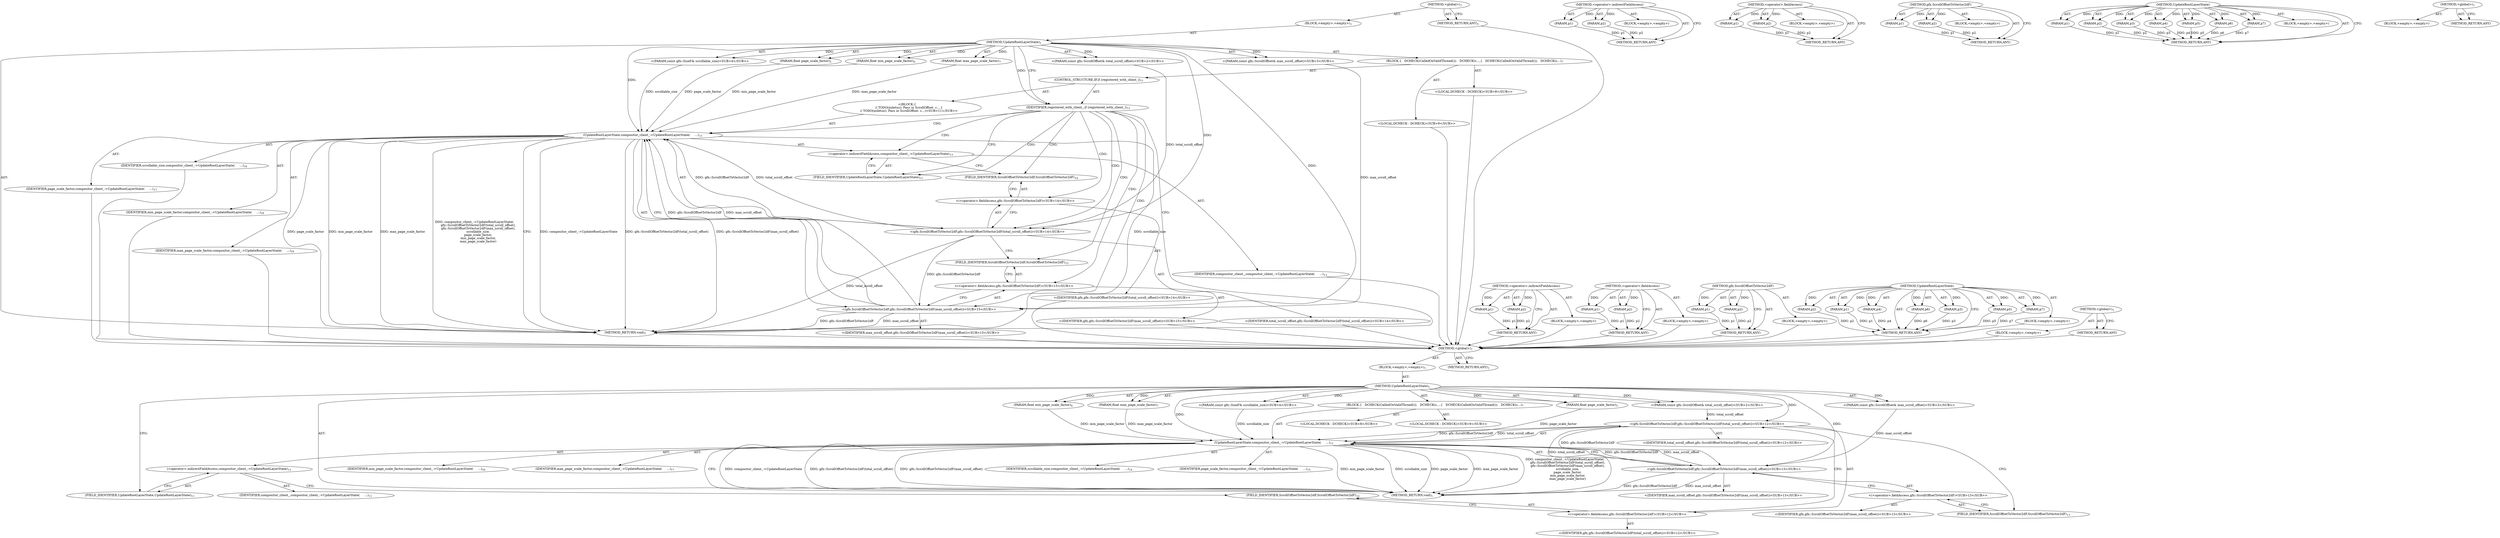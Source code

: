 digraph "&lt;global&gt;" {
vulnerable_6 [label=<(METHOD,&lt;global&gt;)<SUB>1</SUB>>];
vulnerable_7 [label=<(BLOCK,&lt;empty&gt;,&lt;empty&gt;)<SUB>1</SUB>>];
vulnerable_8 [label=<(METHOD,UpdateRootLayerState)<SUB>1</SUB>>];
vulnerable_9 [label="<(PARAM,const gfx::ScrollOffset&amp; total_scroll_offset)<SUB>2</SUB>>"];
vulnerable_10 [label="<(PARAM,const gfx::ScrollOffset&amp; max_scroll_offset)<SUB>3</SUB>>"];
vulnerable_11 [label="<(PARAM,const gfx::SizeF&amp; scrollable_size)<SUB>4</SUB>>"];
vulnerable_12 [label=<(PARAM,float page_scale_factor)<SUB>5</SUB>>];
vulnerable_13 [label=<(PARAM,float min_page_scale_factor)<SUB>6</SUB>>];
vulnerable_14 [label=<(PARAM,float max_page_scale_factor)<SUB>7</SUB>>];
vulnerable_15 [label=<(BLOCK,{
   DCHECK(CalledOnValidThread());
   DCHECK(c...,{
   DCHECK(CalledOnValidThread());
   DCHECK(c...)<SUB>7</SUB>>];
vulnerable_16 [label="<(LOCAL,DCHECK : DCHECK)<SUB>8</SUB>>"];
vulnerable_17 [label="<(LOCAL,DCHECK : DCHECK)<SUB>9</SUB>>"];
vulnerable_18 [label=<(UpdateRootLayerState,compositor_client_-&gt;UpdateRootLayerState(
     ...)<SUB>11</SUB>>];
vulnerable_19 [label=<(&lt;operator&gt;.indirectFieldAccess,compositor_client_-&gt;UpdateRootLayerState)<SUB>11</SUB>>];
vulnerable_20 [label=<(IDENTIFIER,compositor_client_,compositor_client_-&gt;UpdateRootLayerState(
     ...)<SUB>11</SUB>>];
vulnerable_21 [label=<(FIELD_IDENTIFIER,UpdateRootLayerState,UpdateRootLayerState)<SUB>11</SUB>>];
vulnerable_22 [label="<(gfx.ScrollOffsetToVector2dF,gfx::ScrollOffsetToVector2dF(total_scroll_offset))<SUB>12</SUB>>"];
vulnerable_23 [label="<(&lt;operator&gt;.fieldAccess,gfx::ScrollOffsetToVector2dF)<SUB>12</SUB>>"];
vulnerable_24 [label="<(IDENTIFIER,gfx,gfx::ScrollOffsetToVector2dF(total_scroll_offset))<SUB>12</SUB>>"];
vulnerable_25 [label=<(FIELD_IDENTIFIER,ScrollOffsetToVector2dF,ScrollOffsetToVector2dF)<SUB>12</SUB>>];
vulnerable_26 [label="<(IDENTIFIER,total_scroll_offset,gfx::ScrollOffsetToVector2dF(total_scroll_offset))<SUB>12</SUB>>"];
vulnerable_27 [label="<(gfx.ScrollOffsetToVector2dF,gfx::ScrollOffsetToVector2dF(max_scroll_offset))<SUB>13</SUB>>"];
vulnerable_28 [label="<(&lt;operator&gt;.fieldAccess,gfx::ScrollOffsetToVector2dF)<SUB>13</SUB>>"];
vulnerable_29 [label="<(IDENTIFIER,gfx,gfx::ScrollOffsetToVector2dF(max_scroll_offset))<SUB>13</SUB>>"];
vulnerable_30 [label=<(FIELD_IDENTIFIER,ScrollOffsetToVector2dF,ScrollOffsetToVector2dF)<SUB>13</SUB>>];
vulnerable_31 [label="<(IDENTIFIER,max_scroll_offset,gfx::ScrollOffsetToVector2dF(max_scroll_offset))<SUB>13</SUB>>"];
vulnerable_32 [label=<(IDENTIFIER,scrollable_size,compositor_client_-&gt;UpdateRootLayerState(
     ...)<SUB>14</SUB>>];
vulnerable_33 [label=<(IDENTIFIER,page_scale_factor,compositor_client_-&gt;UpdateRootLayerState(
     ...)<SUB>15</SUB>>];
vulnerable_34 [label=<(IDENTIFIER,min_page_scale_factor,compositor_client_-&gt;UpdateRootLayerState(
     ...)<SUB>16</SUB>>];
vulnerable_35 [label=<(IDENTIFIER,max_page_scale_factor,compositor_client_-&gt;UpdateRootLayerState(
     ...)<SUB>17</SUB>>];
vulnerable_36 [label=<(METHOD_RETURN,void)<SUB>1</SUB>>];
vulnerable_38 [label=<(METHOD_RETURN,ANY)<SUB>1</SUB>>];
vulnerable_69 [label=<(METHOD,&lt;operator&gt;.indirectFieldAccess)>];
vulnerable_70 [label=<(PARAM,p1)>];
vulnerable_71 [label=<(PARAM,p2)>];
vulnerable_72 [label=<(BLOCK,&lt;empty&gt;,&lt;empty&gt;)>];
vulnerable_73 [label=<(METHOD_RETURN,ANY)>];
vulnerable_79 [label=<(METHOD,&lt;operator&gt;.fieldAccess)>];
vulnerable_80 [label=<(PARAM,p1)>];
vulnerable_81 [label=<(PARAM,p2)>];
vulnerable_82 [label=<(BLOCK,&lt;empty&gt;,&lt;empty&gt;)>];
vulnerable_83 [label=<(METHOD_RETURN,ANY)>];
vulnerable_74 [label=<(METHOD,gfx.ScrollOffsetToVector2dF)>];
vulnerable_75 [label=<(PARAM,p1)>];
vulnerable_76 [label=<(PARAM,p2)>];
vulnerable_77 [label=<(BLOCK,&lt;empty&gt;,&lt;empty&gt;)>];
vulnerable_78 [label=<(METHOD_RETURN,ANY)>];
vulnerable_59 [label=<(METHOD,UpdateRootLayerState)>];
vulnerable_60 [label=<(PARAM,p1)>];
vulnerable_61 [label=<(PARAM,p2)>];
vulnerable_62 [label=<(PARAM,p3)>];
vulnerable_63 [label=<(PARAM,p4)>];
vulnerable_64 [label=<(PARAM,p5)>];
vulnerable_65 [label=<(PARAM,p6)>];
vulnerable_66 [label=<(PARAM,p7)>];
vulnerable_67 [label=<(BLOCK,&lt;empty&gt;,&lt;empty&gt;)>];
vulnerable_68 [label=<(METHOD_RETURN,ANY)>];
vulnerable_53 [label=<(METHOD,&lt;global&gt;)<SUB>1</SUB>>];
vulnerable_54 [label=<(BLOCK,&lt;empty&gt;,&lt;empty&gt;)>];
vulnerable_55 [label=<(METHOD_RETURN,ANY)>];
fixed_6 [label=<(METHOD,&lt;global&gt;)<SUB>1</SUB>>];
fixed_7 [label=<(BLOCK,&lt;empty&gt;,&lt;empty&gt;)<SUB>1</SUB>>];
fixed_8 [label=<(METHOD,UpdateRootLayerState)<SUB>1</SUB>>];
fixed_9 [label="<(PARAM,const gfx::ScrollOffset&amp; total_scroll_offset)<SUB>2</SUB>>"];
fixed_10 [label="<(PARAM,const gfx::ScrollOffset&amp; max_scroll_offset)<SUB>3</SUB>>"];
fixed_11 [label="<(PARAM,const gfx::SizeF&amp; scrollable_size)<SUB>4</SUB>>"];
fixed_12 [label=<(PARAM,float page_scale_factor)<SUB>5</SUB>>];
fixed_13 [label=<(PARAM,float min_page_scale_factor)<SUB>6</SUB>>];
fixed_14 [label=<(PARAM,float max_page_scale_factor)<SUB>7</SUB>>];
fixed_15 [label=<(BLOCK,{
   DCHECK(CalledOnValidThread());
   DCHECK(c...,{
   DCHECK(CalledOnValidThread());
   DCHECK(c...)<SUB>7</SUB>>];
fixed_16 [label="<(LOCAL,DCHECK : DCHECK)<SUB>8</SUB>>"];
fixed_17 [label="<(LOCAL,DCHECK : DCHECK)<SUB>9</SUB>>"];
fixed_18 [label=<(CONTROL_STRUCTURE,IF,if (registered_with_client_))<SUB>11</SUB>>];
fixed_19 [label=<(IDENTIFIER,registered_with_client_,if (registered_with_client_))<SUB>11</SUB>>];
fixed_20 [label="<(BLOCK,{
    // TODO(miletus): Pass in ScrollOffset. c...,{
    // TODO(miletus): Pass in ScrollOffset. c...)<SUB>11</SUB>>"];
fixed_21 [label=<(UpdateRootLayerState,compositor_client_-&gt;UpdateRootLayerState(
     ...)<SUB>13</SUB>>];
fixed_22 [label=<(&lt;operator&gt;.indirectFieldAccess,compositor_client_-&gt;UpdateRootLayerState)<SUB>13</SUB>>];
fixed_23 [label=<(IDENTIFIER,compositor_client_,compositor_client_-&gt;UpdateRootLayerState(
     ...)<SUB>13</SUB>>];
fixed_24 [label=<(FIELD_IDENTIFIER,UpdateRootLayerState,UpdateRootLayerState)<SUB>13</SUB>>];
fixed_25 [label="<(gfx.ScrollOffsetToVector2dF,gfx::ScrollOffsetToVector2dF(total_scroll_offset))<SUB>14</SUB>>"];
fixed_26 [label="<(&lt;operator&gt;.fieldAccess,gfx::ScrollOffsetToVector2dF)<SUB>14</SUB>>"];
fixed_27 [label="<(IDENTIFIER,gfx,gfx::ScrollOffsetToVector2dF(total_scroll_offset))<SUB>14</SUB>>"];
fixed_28 [label=<(FIELD_IDENTIFIER,ScrollOffsetToVector2dF,ScrollOffsetToVector2dF)<SUB>14</SUB>>];
fixed_29 [label="<(IDENTIFIER,total_scroll_offset,gfx::ScrollOffsetToVector2dF(total_scroll_offset))<SUB>14</SUB>>"];
fixed_30 [label="<(gfx.ScrollOffsetToVector2dF,gfx::ScrollOffsetToVector2dF(max_scroll_offset))<SUB>15</SUB>>"];
fixed_31 [label="<(&lt;operator&gt;.fieldAccess,gfx::ScrollOffsetToVector2dF)<SUB>15</SUB>>"];
fixed_32 [label="<(IDENTIFIER,gfx,gfx::ScrollOffsetToVector2dF(max_scroll_offset))<SUB>15</SUB>>"];
fixed_33 [label=<(FIELD_IDENTIFIER,ScrollOffsetToVector2dF,ScrollOffsetToVector2dF)<SUB>15</SUB>>];
fixed_34 [label="<(IDENTIFIER,max_scroll_offset,gfx::ScrollOffsetToVector2dF(max_scroll_offset))<SUB>15</SUB>>"];
fixed_35 [label=<(IDENTIFIER,scrollable_size,compositor_client_-&gt;UpdateRootLayerState(
     ...)<SUB>16</SUB>>];
fixed_36 [label=<(IDENTIFIER,page_scale_factor,compositor_client_-&gt;UpdateRootLayerState(
     ...)<SUB>17</SUB>>];
fixed_37 [label=<(IDENTIFIER,min_page_scale_factor,compositor_client_-&gt;UpdateRootLayerState(
     ...)<SUB>18</SUB>>];
fixed_38 [label=<(IDENTIFIER,max_page_scale_factor,compositor_client_-&gt;UpdateRootLayerState(
     ...)<SUB>19</SUB>>];
fixed_39 [label=<(METHOD_RETURN,void)<SUB>1</SUB>>];
fixed_41 [label=<(METHOD_RETURN,ANY)<SUB>1</SUB>>];
fixed_72 [label=<(METHOD,&lt;operator&gt;.indirectFieldAccess)>];
fixed_73 [label=<(PARAM,p1)>];
fixed_74 [label=<(PARAM,p2)>];
fixed_75 [label=<(BLOCK,&lt;empty&gt;,&lt;empty&gt;)>];
fixed_76 [label=<(METHOD_RETURN,ANY)>];
fixed_82 [label=<(METHOD,&lt;operator&gt;.fieldAccess)>];
fixed_83 [label=<(PARAM,p1)>];
fixed_84 [label=<(PARAM,p2)>];
fixed_85 [label=<(BLOCK,&lt;empty&gt;,&lt;empty&gt;)>];
fixed_86 [label=<(METHOD_RETURN,ANY)>];
fixed_77 [label=<(METHOD,gfx.ScrollOffsetToVector2dF)>];
fixed_78 [label=<(PARAM,p1)>];
fixed_79 [label=<(PARAM,p2)>];
fixed_80 [label=<(BLOCK,&lt;empty&gt;,&lt;empty&gt;)>];
fixed_81 [label=<(METHOD_RETURN,ANY)>];
fixed_62 [label=<(METHOD,UpdateRootLayerState)>];
fixed_63 [label=<(PARAM,p1)>];
fixed_64 [label=<(PARAM,p2)>];
fixed_65 [label=<(PARAM,p3)>];
fixed_66 [label=<(PARAM,p4)>];
fixed_67 [label=<(PARAM,p5)>];
fixed_68 [label=<(PARAM,p6)>];
fixed_69 [label=<(PARAM,p7)>];
fixed_70 [label=<(BLOCK,&lt;empty&gt;,&lt;empty&gt;)>];
fixed_71 [label=<(METHOD_RETURN,ANY)>];
fixed_56 [label=<(METHOD,&lt;global&gt;)<SUB>1</SUB>>];
fixed_57 [label=<(BLOCK,&lt;empty&gt;,&lt;empty&gt;)>];
fixed_58 [label=<(METHOD_RETURN,ANY)>];
vulnerable_6 -> vulnerable_7  [key=0, label="AST: "];
vulnerable_6 -> vulnerable_38  [key=0, label="AST: "];
vulnerable_6 -> vulnerable_38  [key=1, label="CFG: "];
vulnerable_7 -> vulnerable_8  [key=0, label="AST: "];
vulnerable_8 -> vulnerable_9  [key=0, label="AST: "];
vulnerable_8 -> vulnerable_9  [key=1, label="DDG: "];
vulnerable_8 -> vulnerable_10  [key=0, label="AST: "];
vulnerable_8 -> vulnerable_10  [key=1, label="DDG: "];
vulnerable_8 -> vulnerable_11  [key=0, label="AST: "];
vulnerable_8 -> vulnerable_11  [key=1, label="DDG: "];
vulnerable_8 -> vulnerable_12  [key=0, label="AST: "];
vulnerable_8 -> vulnerable_12  [key=1, label="DDG: "];
vulnerable_8 -> vulnerable_13  [key=0, label="AST: "];
vulnerable_8 -> vulnerable_13  [key=1, label="DDG: "];
vulnerable_8 -> vulnerable_14  [key=0, label="AST: "];
vulnerable_8 -> vulnerable_14  [key=1, label="DDG: "];
vulnerable_8 -> vulnerable_15  [key=0, label="AST: "];
vulnerable_8 -> vulnerable_36  [key=0, label="AST: "];
vulnerable_8 -> vulnerable_21  [key=0, label="CFG: "];
vulnerable_8 -> vulnerable_18  [key=0, label="DDG: "];
vulnerable_8 -> vulnerable_22  [key=0, label="DDG: "];
vulnerable_8 -> vulnerable_27  [key=0, label="DDG: "];
vulnerable_9 -> vulnerable_22  [key=0, label="DDG: total_scroll_offset"];
vulnerable_10 -> vulnerable_27  [key=0, label="DDG: max_scroll_offset"];
vulnerable_11 -> vulnerable_18  [key=0, label="DDG: scrollable_size"];
vulnerable_12 -> vulnerable_18  [key=0, label="DDG: page_scale_factor"];
vulnerable_13 -> vulnerable_18  [key=0, label="DDG: min_page_scale_factor"];
vulnerable_14 -> vulnerable_18  [key=0, label="DDG: max_page_scale_factor"];
vulnerable_15 -> vulnerable_16  [key=0, label="AST: "];
vulnerable_15 -> vulnerable_17  [key=0, label="AST: "];
vulnerable_15 -> vulnerable_18  [key=0, label="AST: "];
vulnerable_18 -> vulnerable_19  [key=0, label="AST: "];
vulnerable_18 -> vulnerable_22  [key=0, label="AST: "];
vulnerable_18 -> vulnerable_27  [key=0, label="AST: "];
vulnerable_18 -> vulnerable_32  [key=0, label="AST: "];
vulnerable_18 -> vulnerable_33  [key=0, label="AST: "];
vulnerable_18 -> vulnerable_34  [key=0, label="AST: "];
vulnerable_18 -> vulnerable_35  [key=0, label="AST: "];
vulnerable_18 -> vulnerable_36  [key=0, label="CFG: "];
vulnerable_18 -> vulnerable_36  [key=1, label="DDG: compositor_client_-&gt;UpdateRootLayerState"];
vulnerable_18 -> vulnerable_36  [key=2, label="DDG: gfx::ScrollOffsetToVector2dF(total_scroll_offset)"];
vulnerable_18 -> vulnerable_36  [key=3, label="DDG: gfx::ScrollOffsetToVector2dF(max_scroll_offset)"];
vulnerable_18 -> vulnerable_36  [key=4, label="DDG: scrollable_size"];
vulnerable_18 -> vulnerable_36  [key=5, label="DDG: page_scale_factor"];
vulnerable_18 -> vulnerable_36  [key=6, label="DDG: min_page_scale_factor"];
vulnerable_18 -> vulnerable_36  [key=7, label="DDG: max_page_scale_factor"];
vulnerable_18 -> vulnerable_36  [key=8, label="DDG: compositor_client_-&gt;UpdateRootLayerState(
      gfx::ScrollOffsetToVector2dF(total_scroll_offset),
      gfx::ScrollOffsetToVector2dF(max_scroll_offset),
      scrollable_size,
      page_scale_factor,
      min_page_scale_factor,
      max_page_scale_factor)"];
vulnerable_19 -> vulnerable_20  [key=0, label="AST: "];
vulnerable_19 -> vulnerable_21  [key=0, label="AST: "];
vulnerable_19 -> vulnerable_25  [key=0, label="CFG: "];
vulnerable_21 -> vulnerable_19  [key=0, label="CFG: "];
vulnerable_22 -> vulnerable_23  [key=0, label="AST: "];
vulnerable_22 -> vulnerable_26  [key=0, label="AST: "];
vulnerable_22 -> vulnerable_30  [key=0, label="CFG: "];
vulnerable_22 -> vulnerable_36  [key=0, label="DDG: total_scroll_offset"];
vulnerable_22 -> vulnerable_18  [key=0, label="DDG: gfx::ScrollOffsetToVector2dF"];
vulnerable_22 -> vulnerable_18  [key=1, label="DDG: total_scroll_offset"];
vulnerable_22 -> vulnerable_27  [key=0, label="DDG: gfx::ScrollOffsetToVector2dF"];
vulnerable_23 -> vulnerable_24  [key=0, label="AST: "];
vulnerable_23 -> vulnerable_25  [key=0, label="AST: "];
vulnerable_23 -> vulnerable_22  [key=0, label="CFG: "];
vulnerable_25 -> vulnerable_23  [key=0, label="CFG: "];
vulnerable_27 -> vulnerable_28  [key=0, label="AST: "];
vulnerable_27 -> vulnerable_31  [key=0, label="AST: "];
vulnerable_27 -> vulnerable_18  [key=0, label="CFG: "];
vulnerable_27 -> vulnerable_18  [key=1, label="DDG: gfx::ScrollOffsetToVector2dF"];
vulnerable_27 -> vulnerable_18  [key=2, label="DDG: max_scroll_offset"];
vulnerable_27 -> vulnerable_36  [key=0, label="DDG: gfx::ScrollOffsetToVector2dF"];
vulnerable_27 -> vulnerable_36  [key=1, label="DDG: max_scroll_offset"];
vulnerable_28 -> vulnerable_29  [key=0, label="AST: "];
vulnerable_28 -> vulnerable_30  [key=0, label="AST: "];
vulnerable_28 -> vulnerable_27  [key=0, label="CFG: "];
vulnerable_30 -> vulnerable_28  [key=0, label="CFG: "];
vulnerable_69 -> vulnerable_70  [key=0, label="AST: "];
vulnerable_69 -> vulnerable_70  [key=1, label="DDG: "];
vulnerable_69 -> vulnerable_72  [key=0, label="AST: "];
vulnerable_69 -> vulnerable_71  [key=0, label="AST: "];
vulnerable_69 -> vulnerable_71  [key=1, label="DDG: "];
vulnerable_69 -> vulnerable_73  [key=0, label="AST: "];
vulnerable_69 -> vulnerable_73  [key=1, label="CFG: "];
vulnerable_70 -> vulnerable_73  [key=0, label="DDG: p1"];
vulnerable_71 -> vulnerable_73  [key=0, label="DDG: p2"];
vulnerable_79 -> vulnerable_80  [key=0, label="AST: "];
vulnerable_79 -> vulnerable_80  [key=1, label="DDG: "];
vulnerable_79 -> vulnerable_82  [key=0, label="AST: "];
vulnerable_79 -> vulnerable_81  [key=0, label="AST: "];
vulnerable_79 -> vulnerable_81  [key=1, label="DDG: "];
vulnerable_79 -> vulnerable_83  [key=0, label="AST: "];
vulnerable_79 -> vulnerable_83  [key=1, label="CFG: "];
vulnerable_80 -> vulnerable_83  [key=0, label="DDG: p1"];
vulnerable_81 -> vulnerable_83  [key=0, label="DDG: p2"];
vulnerable_74 -> vulnerable_75  [key=0, label="AST: "];
vulnerable_74 -> vulnerable_75  [key=1, label="DDG: "];
vulnerable_74 -> vulnerable_77  [key=0, label="AST: "];
vulnerable_74 -> vulnerable_76  [key=0, label="AST: "];
vulnerable_74 -> vulnerable_76  [key=1, label="DDG: "];
vulnerable_74 -> vulnerable_78  [key=0, label="AST: "];
vulnerable_74 -> vulnerable_78  [key=1, label="CFG: "];
vulnerable_75 -> vulnerable_78  [key=0, label="DDG: p1"];
vulnerable_76 -> vulnerable_78  [key=0, label="DDG: p2"];
vulnerable_59 -> vulnerable_60  [key=0, label="AST: "];
vulnerable_59 -> vulnerable_60  [key=1, label="DDG: "];
vulnerable_59 -> vulnerable_67  [key=0, label="AST: "];
vulnerable_59 -> vulnerable_61  [key=0, label="AST: "];
vulnerable_59 -> vulnerable_61  [key=1, label="DDG: "];
vulnerable_59 -> vulnerable_68  [key=0, label="AST: "];
vulnerable_59 -> vulnerable_68  [key=1, label="CFG: "];
vulnerable_59 -> vulnerable_62  [key=0, label="AST: "];
vulnerable_59 -> vulnerable_62  [key=1, label="DDG: "];
vulnerable_59 -> vulnerable_63  [key=0, label="AST: "];
vulnerable_59 -> vulnerable_63  [key=1, label="DDG: "];
vulnerable_59 -> vulnerable_64  [key=0, label="AST: "];
vulnerable_59 -> vulnerable_64  [key=1, label="DDG: "];
vulnerable_59 -> vulnerable_65  [key=0, label="AST: "];
vulnerable_59 -> vulnerable_65  [key=1, label="DDG: "];
vulnerable_59 -> vulnerable_66  [key=0, label="AST: "];
vulnerable_59 -> vulnerable_66  [key=1, label="DDG: "];
vulnerable_60 -> vulnerable_68  [key=0, label="DDG: p1"];
vulnerable_61 -> vulnerable_68  [key=0, label="DDG: p2"];
vulnerable_62 -> vulnerable_68  [key=0, label="DDG: p3"];
vulnerable_63 -> vulnerable_68  [key=0, label="DDG: p4"];
vulnerable_64 -> vulnerable_68  [key=0, label="DDG: p5"];
vulnerable_65 -> vulnerable_68  [key=0, label="DDG: p6"];
vulnerable_66 -> vulnerable_68  [key=0, label="DDG: p7"];
vulnerable_53 -> vulnerable_54  [key=0, label="AST: "];
vulnerable_53 -> vulnerable_55  [key=0, label="AST: "];
vulnerable_53 -> vulnerable_55  [key=1, label="CFG: "];
fixed_6 -> fixed_7  [key=0, label="AST: "];
fixed_6 -> fixed_41  [key=0, label="AST: "];
fixed_6 -> fixed_41  [key=1, label="CFG: "];
fixed_7 -> fixed_8  [key=0, label="AST: "];
fixed_8 -> fixed_9  [key=0, label="AST: "];
fixed_8 -> fixed_9  [key=1, label="DDG: "];
fixed_8 -> fixed_10  [key=0, label="AST: "];
fixed_8 -> fixed_10  [key=1, label="DDG: "];
fixed_8 -> fixed_11  [key=0, label="AST: "];
fixed_8 -> fixed_11  [key=1, label="DDG: "];
fixed_8 -> fixed_12  [key=0, label="AST: "];
fixed_8 -> fixed_12  [key=1, label="DDG: "];
fixed_8 -> fixed_13  [key=0, label="AST: "];
fixed_8 -> fixed_13  [key=1, label="DDG: "];
fixed_8 -> fixed_14  [key=0, label="AST: "];
fixed_8 -> fixed_14  [key=1, label="DDG: "];
fixed_8 -> fixed_15  [key=0, label="AST: "];
fixed_8 -> fixed_39  [key=0, label="AST: "];
fixed_8 -> fixed_19  [key=0, label="CFG: "];
fixed_8 -> fixed_19  [key=1, label="DDG: "];
fixed_8 -> fixed_21  [key=0, label="DDG: "];
fixed_8 -> fixed_25  [key=0, label="DDG: "];
fixed_8 -> fixed_30  [key=0, label="DDG: "];
fixed_9 -> fixed_25  [key=0, label="DDG: total_scroll_offset"];
fixed_10 -> fixed_30  [key=0, label="DDG: max_scroll_offset"];
fixed_11 -> fixed_21  [key=0, label="DDG: scrollable_size"];
fixed_12 -> fixed_21  [key=0, label="DDG: page_scale_factor"];
fixed_13 -> fixed_21  [key=0, label="DDG: min_page_scale_factor"];
fixed_14 -> fixed_21  [key=0, label="DDG: max_page_scale_factor"];
fixed_15 -> fixed_16  [key=0, label="AST: "];
fixed_15 -> fixed_17  [key=0, label="AST: "];
fixed_15 -> fixed_18  [key=0, label="AST: "];
fixed_16 -> vulnerable_6  [key=0];
fixed_17 -> vulnerable_6  [key=0];
fixed_18 -> fixed_19  [key=0, label="AST: "];
fixed_18 -> fixed_20  [key=0, label="AST: "];
fixed_19 -> fixed_39  [key=0, label="CFG: "];
fixed_19 -> fixed_24  [key=0, label="CFG: "];
fixed_19 -> fixed_24  [key=1, label="CDG: "];
fixed_19 -> fixed_30  [key=0, label="CDG: "];
fixed_19 -> fixed_21  [key=0, label="CDG: "];
fixed_19 -> fixed_33  [key=0, label="CDG: "];
fixed_19 -> fixed_26  [key=0, label="CDG: "];
fixed_19 -> fixed_28  [key=0, label="CDG: "];
fixed_19 -> fixed_25  [key=0, label="CDG: "];
fixed_19 -> fixed_22  [key=0, label="CDG: "];
fixed_19 -> fixed_31  [key=0, label="CDG: "];
fixed_20 -> fixed_21  [key=0, label="AST: "];
fixed_21 -> fixed_22  [key=0, label="AST: "];
fixed_21 -> fixed_25  [key=0, label="AST: "];
fixed_21 -> fixed_30  [key=0, label="AST: "];
fixed_21 -> fixed_35  [key=0, label="AST: "];
fixed_21 -> fixed_36  [key=0, label="AST: "];
fixed_21 -> fixed_37  [key=0, label="AST: "];
fixed_21 -> fixed_38  [key=0, label="AST: "];
fixed_21 -> fixed_39  [key=0, label="CFG: "];
fixed_21 -> fixed_39  [key=1, label="DDG: compositor_client_-&gt;UpdateRootLayerState"];
fixed_21 -> fixed_39  [key=2, label="DDG: gfx::ScrollOffsetToVector2dF(total_scroll_offset)"];
fixed_21 -> fixed_39  [key=3, label="DDG: gfx::ScrollOffsetToVector2dF(max_scroll_offset)"];
fixed_21 -> fixed_39  [key=4, label="DDG: scrollable_size"];
fixed_21 -> fixed_39  [key=5, label="DDG: page_scale_factor"];
fixed_21 -> fixed_39  [key=6, label="DDG: min_page_scale_factor"];
fixed_21 -> fixed_39  [key=7, label="DDG: max_page_scale_factor"];
fixed_21 -> fixed_39  [key=8, label="DDG: compositor_client_-&gt;UpdateRootLayerState(
        gfx::ScrollOffsetToVector2dF(total_scroll_offset),
        gfx::ScrollOffsetToVector2dF(max_scroll_offset),
        scrollable_size,
        page_scale_factor,
        min_page_scale_factor,
        max_page_scale_factor)"];
fixed_22 -> fixed_23  [key=0, label="AST: "];
fixed_22 -> fixed_24  [key=0, label="AST: "];
fixed_22 -> fixed_28  [key=0, label="CFG: "];
fixed_23 -> vulnerable_6  [key=0];
fixed_24 -> fixed_22  [key=0, label="CFG: "];
fixed_25 -> fixed_26  [key=0, label="AST: "];
fixed_25 -> fixed_29  [key=0, label="AST: "];
fixed_25 -> fixed_33  [key=0, label="CFG: "];
fixed_25 -> fixed_39  [key=0, label="DDG: total_scroll_offset"];
fixed_25 -> fixed_21  [key=0, label="DDG: gfx::ScrollOffsetToVector2dF"];
fixed_25 -> fixed_21  [key=1, label="DDG: total_scroll_offset"];
fixed_25 -> fixed_30  [key=0, label="DDG: gfx::ScrollOffsetToVector2dF"];
fixed_26 -> fixed_27  [key=0, label="AST: "];
fixed_26 -> fixed_28  [key=0, label="AST: "];
fixed_26 -> fixed_25  [key=0, label="CFG: "];
fixed_27 -> vulnerable_6  [key=0];
fixed_28 -> fixed_26  [key=0, label="CFG: "];
fixed_29 -> vulnerable_6  [key=0];
fixed_30 -> fixed_31  [key=0, label="AST: "];
fixed_30 -> fixed_34  [key=0, label="AST: "];
fixed_30 -> fixed_21  [key=0, label="CFG: "];
fixed_30 -> fixed_21  [key=1, label="DDG: gfx::ScrollOffsetToVector2dF"];
fixed_30 -> fixed_21  [key=2, label="DDG: max_scroll_offset"];
fixed_30 -> fixed_39  [key=0, label="DDG: gfx::ScrollOffsetToVector2dF"];
fixed_30 -> fixed_39  [key=1, label="DDG: max_scroll_offset"];
fixed_31 -> fixed_32  [key=0, label="AST: "];
fixed_31 -> fixed_33  [key=0, label="AST: "];
fixed_31 -> fixed_30  [key=0, label="CFG: "];
fixed_32 -> vulnerable_6  [key=0];
fixed_33 -> fixed_31  [key=0, label="CFG: "];
fixed_34 -> vulnerable_6  [key=0];
fixed_35 -> vulnerable_6  [key=0];
fixed_36 -> vulnerable_6  [key=0];
fixed_37 -> vulnerable_6  [key=0];
fixed_38 -> vulnerable_6  [key=0];
fixed_39 -> vulnerable_6  [key=0];
fixed_41 -> vulnerable_6  [key=0];
fixed_72 -> fixed_73  [key=0, label="AST: "];
fixed_72 -> fixed_73  [key=1, label="DDG: "];
fixed_72 -> fixed_75  [key=0, label="AST: "];
fixed_72 -> fixed_74  [key=0, label="AST: "];
fixed_72 -> fixed_74  [key=1, label="DDG: "];
fixed_72 -> fixed_76  [key=0, label="AST: "];
fixed_72 -> fixed_76  [key=1, label="CFG: "];
fixed_73 -> fixed_76  [key=0, label="DDG: p1"];
fixed_74 -> fixed_76  [key=0, label="DDG: p2"];
fixed_75 -> vulnerable_6  [key=0];
fixed_76 -> vulnerable_6  [key=0];
fixed_82 -> fixed_83  [key=0, label="AST: "];
fixed_82 -> fixed_83  [key=1, label="DDG: "];
fixed_82 -> fixed_85  [key=0, label="AST: "];
fixed_82 -> fixed_84  [key=0, label="AST: "];
fixed_82 -> fixed_84  [key=1, label="DDG: "];
fixed_82 -> fixed_86  [key=0, label="AST: "];
fixed_82 -> fixed_86  [key=1, label="CFG: "];
fixed_83 -> fixed_86  [key=0, label="DDG: p1"];
fixed_84 -> fixed_86  [key=0, label="DDG: p2"];
fixed_85 -> vulnerable_6  [key=0];
fixed_86 -> vulnerable_6  [key=0];
fixed_77 -> fixed_78  [key=0, label="AST: "];
fixed_77 -> fixed_78  [key=1, label="DDG: "];
fixed_77 -> fixed_80  [key=0, label="AST: "];
fixed_77 -> fixed_79  [key=0, label="AST: "];
fixed_77 -> fixed_79  [key=1, label="DDG: "];
fixed_77 -> fixed_81  [key=0, label="AST: "];
fixed_77 -> fixed_81  [key=1, label="CFG: "];
fixed_78 -> fixed_81  [key=0, label="DDG: p1"];
fixed_79 -> fixed_81  [key=0, label="DDG: p2"];
fixed_80 -> vulnerable_6  [key=0];
fixed_81 -> vulnerable_6  [key=0];
fixed_62 -> fixed_63  [key=0, label="AST: "];
fixed_62 -> fixed_63  [key=1, label="DDG: "];
fixed_62 -> fixed_70  [key=0, label="AST: "];
fixed_62 -> fixed_64  [key=0, label="AST: "];
fixed_62 -> fixed_64  [key=1, label="DDG: "];
fixed_62 -> fixed_71  [key=0, label="AST: "];
fixed_62 -> fixed_71  [key=1, label="CFG: "];
fixed_62 -> fixed_65  [key=0, label="AST: "];
fixed_62 -> fixed_65  [key=1, label="DDG: "];
fixed_62 -> fixed_66  [key=0, label="AST: "];
fixed_62 -> fixed_66  [key=1, label="DDG: "];
fixed_62 -> fixed_67  [key=0, label="AST: "];
fixed_62 -> fixed_67  [key=1, label="DDG: "];
fixed_62 -> fixed_68  [key=0, label="AST: "];
fixed_62 -> fixed_68  [key=1, label="DDG: "];
fixed_62 -> fixed_69  [key=0, label="AST: "];
fixed_62 -> fixed_69  [key=1, label="DDG: "];
fixed_63 -> fixed_71  [key=0, label="DDG: p1"];
fixed_64 -> fixed_71  [key=0, label="DDG: p2"];
fixed_65 -> fixed_71  [key=0, label="DDG: p3"];
fixed_66 -> fixed_71  [key=0, label="DDG: p4"];
fixed_67 -> fixed_71  [key=0, label="DDG: p5"];
fixed_68 -> fixed_71  [key=0, label="DDG: p6"];
fixed_69 -> fixed_71  [key=0, label="DDG: p7"];
fixed_70 -> vulnerable_6  [key=0];
fixed_71 -> vulnerable_6  [key=0];
fixed_56 -> fixed_57  [key=0, label="AST: "];
fixed_56 -> fixed_58  [key=0, label="AST: "];
fixed_56 -> fixed_58  [key=1, label="CFG: "];
fixed_57 -> vulnerable_6  [key=0];
fixed_58 -> vulnerable_6  [key=0];
}
